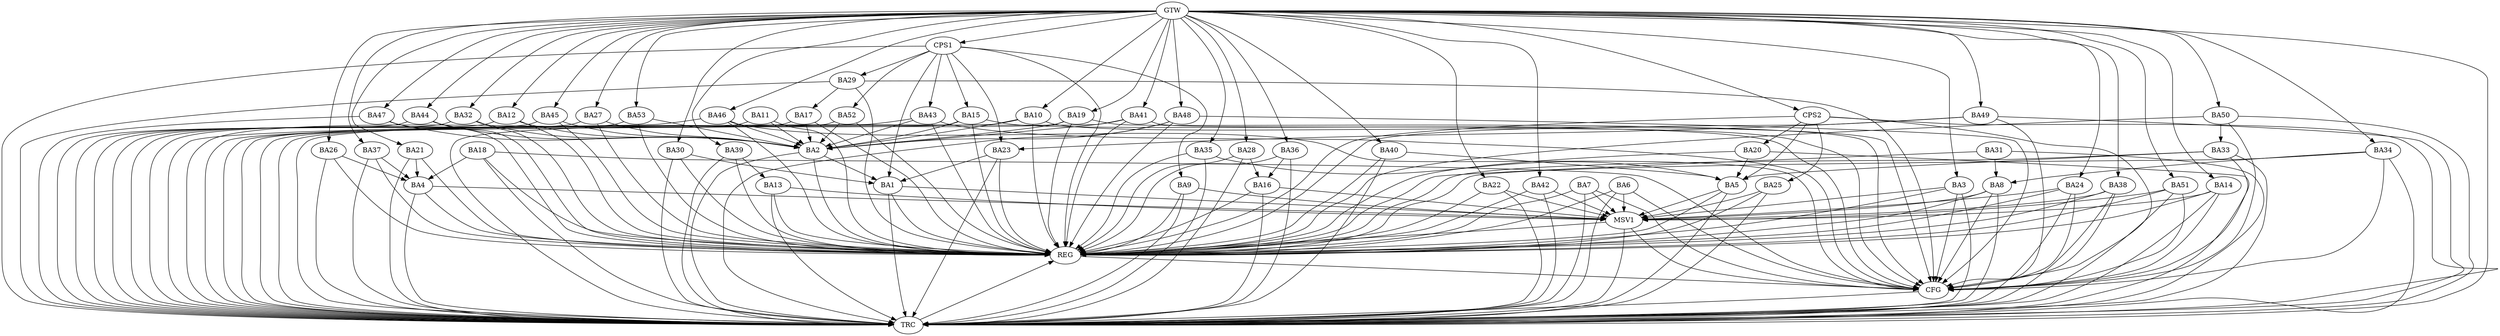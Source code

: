 strict digraph G {
  BA1 [ label="BA1" ];
  BA2 [ label="BA2" ];
  BA3 [ label="BA3" ];
  BA4 [ label="BA4" ];
  BA5 [ label="BA5" ];
  BA6 [ label="BA6" ];
  BA7 [ label="BA7" ];
  BA8 [ label="BA8" ];
  BA9 [ label="BA9" ];
  BA10 [ label="BA10" ];
  BA11 [ label="BA11" ];
  BA12 [ label="BA12" ];
  BA13 [ label="BA13" ];
  BA14 [ label="BA14" ];
  BA15 [ label="BA15" ];
  BA16 [ label="BA16" ];
  BA17 [ label="BA17" ];
  BA18 [ label="BA18" ];
  BA19 [ label="BA19" ];
  BA20 [ label="BA20" ];
  BA21 [ label="BA21" ];
  BA22 [ label="BA22" ];
  BA23 [ label="BA23" ];
  BA24 [ label="BA24" ];
  BA25 [ label="BA25" ];
  BA26 [ label="BA26" ];
  BA27 [ label="BA27" ];
  BA28 [ label="BA28" ];
  BA29 [ label="BA29" ];
  BA30 [ label="BA30" ];
  BA31 [ label="BA31" ];
  BA32 [ label="BA32" ];
  BA33 [ label="BA33" ];
  BA34 [ label="BA34" ];
  BA35 [ label="BA35" ];
  BA36 [ label="BA36" ];
  BA37 [ label="BA37" ];
  BA38 [ label="BA38" ];
  BA39 [ label="BA39" ];
  BA40 [ label="BA40" ];
  BA41 [ label="BA41" ];
  BA42 [ label="BA42" ];
  BA43 [ label="BA43" ];
  BA44 [ label="BA44" ];
  BA45 [ label="BA45" ];
  BA46 [ label="BA46" ];
  BA47 [ label="BA47" ];
  BA48 [ label="BA48" ];
  BA49 [ label="BA49" ];
  BA50 [ label="BA50" ];
  BA51 [ label="BA51" ];
  BA52 [ label="BA52" ];
  BA53 [ label="BA53" ];
  CPS1 [ label="CPS1" ];
  CPS2 [ label="CPS2" ];
  GTW [ label="GTW" ];
  REG [ label="REG" ];
  CFG [ label="CFG" ];
  TRC [ label="TRC" ];
  MSV1 [ label="MSV1" ];
  BA2 -> BA1;
  BA18 -> BA4;
  BA20 -> BA5;
  BA21 -> BA4;
  BA23 -> BA1;
  BA26 -> BA4;
  BA28 -> BA16;
  BA29 -> BA17;
  BA30 -> BA1;
  BA31 -> BA8;
  BA33 -> BA5;
  BA34 -> BA8;
  BA35 -> BA5;
  BA36 -> BA16;
  BA37 -> BA4;
  BA39 -> BA13;
  BA40 -> BA5;
  BA49 -> BA23;
  BA50 -> BA33;
  CPS1 -> BA9;
  CPS1 -> BA1;
  CPS1 -> BA29;
  CPS1 -> BA23;
  CPS1 -> BA52;
  CPS1 -> BA43;
  CPS1 -> BA15;
  CPS2 -> BA5;
  CPS2 -> BA25;
  CPS2 -> BA20;
  GTW -> BA3;
  GTW -> BA10;
  GTW -> BA12;
  GTW -> BA14;
  GTW -> BA19;
  GTW -> BA21;
  GTW -> BA22;
  GTW -> BA24;
  GTW -> BA26;
  GTW -> BA27;
  GTW -> BA28;
  GTW -> BA30;
  GTW -> BA32;
  GTW -> BA34;
  GTW -> BA35;
  GTW -> BA36;
  GTW -> BA37;
  GTW -> BA38;
  GTW -> BA39;
  GTW -> BA40;
  GTW -> BA41;
  GTW -> BA42;
  GTW -> BA44;
  GTW -> BA45;
  GTW -> BA46;
  GTW -> BA47;
  GTW -> BA48;
  GTW -> BA49;
  GTW -> BA50;
  GTW -> BA51;
  GTW -> BA53;
  GTW -> CPS1;
  GTW -> CPS2;
  BA1 -> REG;
  BA2 -> REG;
  BA3 -> REG;
  BA4 -> REG;
  BA5 -> REG;
  BA6 -> REG;
  BA7 -> REG;
  BA8 -> REG;
  BA9 -> REG;
  BA10 -> REG;
  BA11 -> REG;
  BA12 -> REG;
  BA13 -> REG;
  BA14 -> REG;
  BA15 -> REG;
  BA16 -> REG;
  BA17 -> REG;
  BA18 -> REG;
  BA19 -> REG;
  BA20 -> REG;
  BA21 -> REG;
  BA22 -> REG;
  BA23 -> REG;
  BA24 -> REG;
  BA25 -> REG;
  BA26 -> REG;
  BA27 -> REG;
  BA28 -> REG;
  BA29 -> REG;
  BA30 -> REG;
  BA31 -> REG;
  BA32 -> REG;
  BA33 -> REG;
  BA34 -> REG;
  BA35 -> REG;
  BA36 -> REG;
  BA37 -> REG;
  BA38 -> REG;
  BA39 -> REG;
  BA40 -> REG;
  BA41 -> REG;
  BA42 -> REG;
  BA43 -> REG;
  BA44 -> REG;
  BA45 -> REG;
  BA46 -> REG;
  BA47 -> REG;
  BA48 -> REG;
  BA49 -> REG;
  BA50 -> REG;
  BA51 -> REG;
  BA52 -> REG;
  BA53 -> REG;
  CPS1 -> REG;
  CPS2 -> REG;
  BA14 -> CFG;
  BA24 -> CFG;
  BA43 -> CFG;
  BA50 -> CFG;
  BA18 -> CFG;
  BA34 -> CFG;
  BA6 -> CFG;
  BA33 -> CFG;
  BA38 -> CFG;
  BA8 -> CFG;
  BA41 -> CFG;
  BA19 -> CFG;
  BA7 -> CFG;
  BA49 -> CFG;
  BA15 -> CFG;
  BA29 -> CFG;
  BA10 -> CFG;
  BA3 -> CFG;
  BA51 -> CFG;
  CPS2 -> CFG;
  BA48 -> CFG;
  BA46 -> CFG;
  REG -> CFG;
  BA1 -> TRC;
  BA2 -> TRC;
  BA3 -> TRC;
  BA4 -> TRC;
  BA5 -> TRC;
  BA6 -> TRC;
  BA7 -> TRC;
  BA8 -> TRC;
  BA9 -> TRC;
  BA10 -> TRC;
  BA11 -> TRC;
  BA12 -> TRC;
  BA13 -> TRC;
  BA14 -> TRC;
  BA15 -> TRC;
  BA16 -> TRC;
  BA17 -> TRC;
  BA18 -> TRC;
  BA19 -> TRC;
  BA20 -> TRC;
  BA21 -> TRC;
  BA22 -> TRC;
  BA23 -> TRC;
  BA24 -> TRC;
  BA25 -> TRC;
  BA26 -> TRC;
  BA27 -> TRC;
  BA28 -> TRC;
  BA29 -> TRC;
  BA30 -> TRC;
  BA31 -> TRC;
  BA32 -> TRC;
  BA33 -> TRC;
  BA34 -> TRC;
  BA35 -> TRC;
  BA36 -> TRC;
  BA37 -> TRC;
  BA38 -> TRC;
  BA39 -> TRC;
  BA40 -> TRC;
  BA41 -> TRC;
  BA42 -> TRC;
  BA43 -> TRC;
  BA44 -> TRC;
  BA45 -> TRC;
  BA46 -> TRC;
  BA47 -> TRC;
  BA48 -> TRC;
  BA49 -> TRC;
  BA50 -> TRC;
  BA51 -> TRC;
  BA52 -> TRC;
  BA53 -> TRC;
  CPS1 -> TRC;
  CPS2 -> TRC;
  GTW -> TRC;
  CFG -> TRC;
  TRC -> REG;
  BA27 -> BA2;
  BA48 -> BA2;
  BA53 -> BA2;
  BA43 -> BA2;
  BA46 -> BA2;
  BA19 -> BA2;
  BA45 -> BA2;
  BA47 -> BA2;
  BA15 -> BA2;
  BA44 -> BA2;
  BA32 -> BA2;
  BA11 -> BA2;
  BA10 -> BA2;
  BA17 -> BA2;
  BA12 -> BA2;
  BA52 -> BA2;
  BA41 -> BA2;
  BA1 -> MSV1;
  BA3 -> MSV1;
  BA4 -> MSV1;
  BA5 -> MSV1;
  BA6 -> MSV1;
  BA7 -> MSV1;
  BA8 -> MSV1;
  BA22 -> MSV1;
  BA42 -> MSV1;
  BA51 -> MSV1;
  BA38 -> MSV1;
  BA24 -> MSV1;
  BA16 -> MSV1;
  BA14 -> MSV1;
  BA9 -> MSV1;
  BA13 -> MSV1;
  BA25 -> MSV1;
  MSV1 -> REG;
  MSV1 -> TRC;
  MSV1 -> CFG;
}
